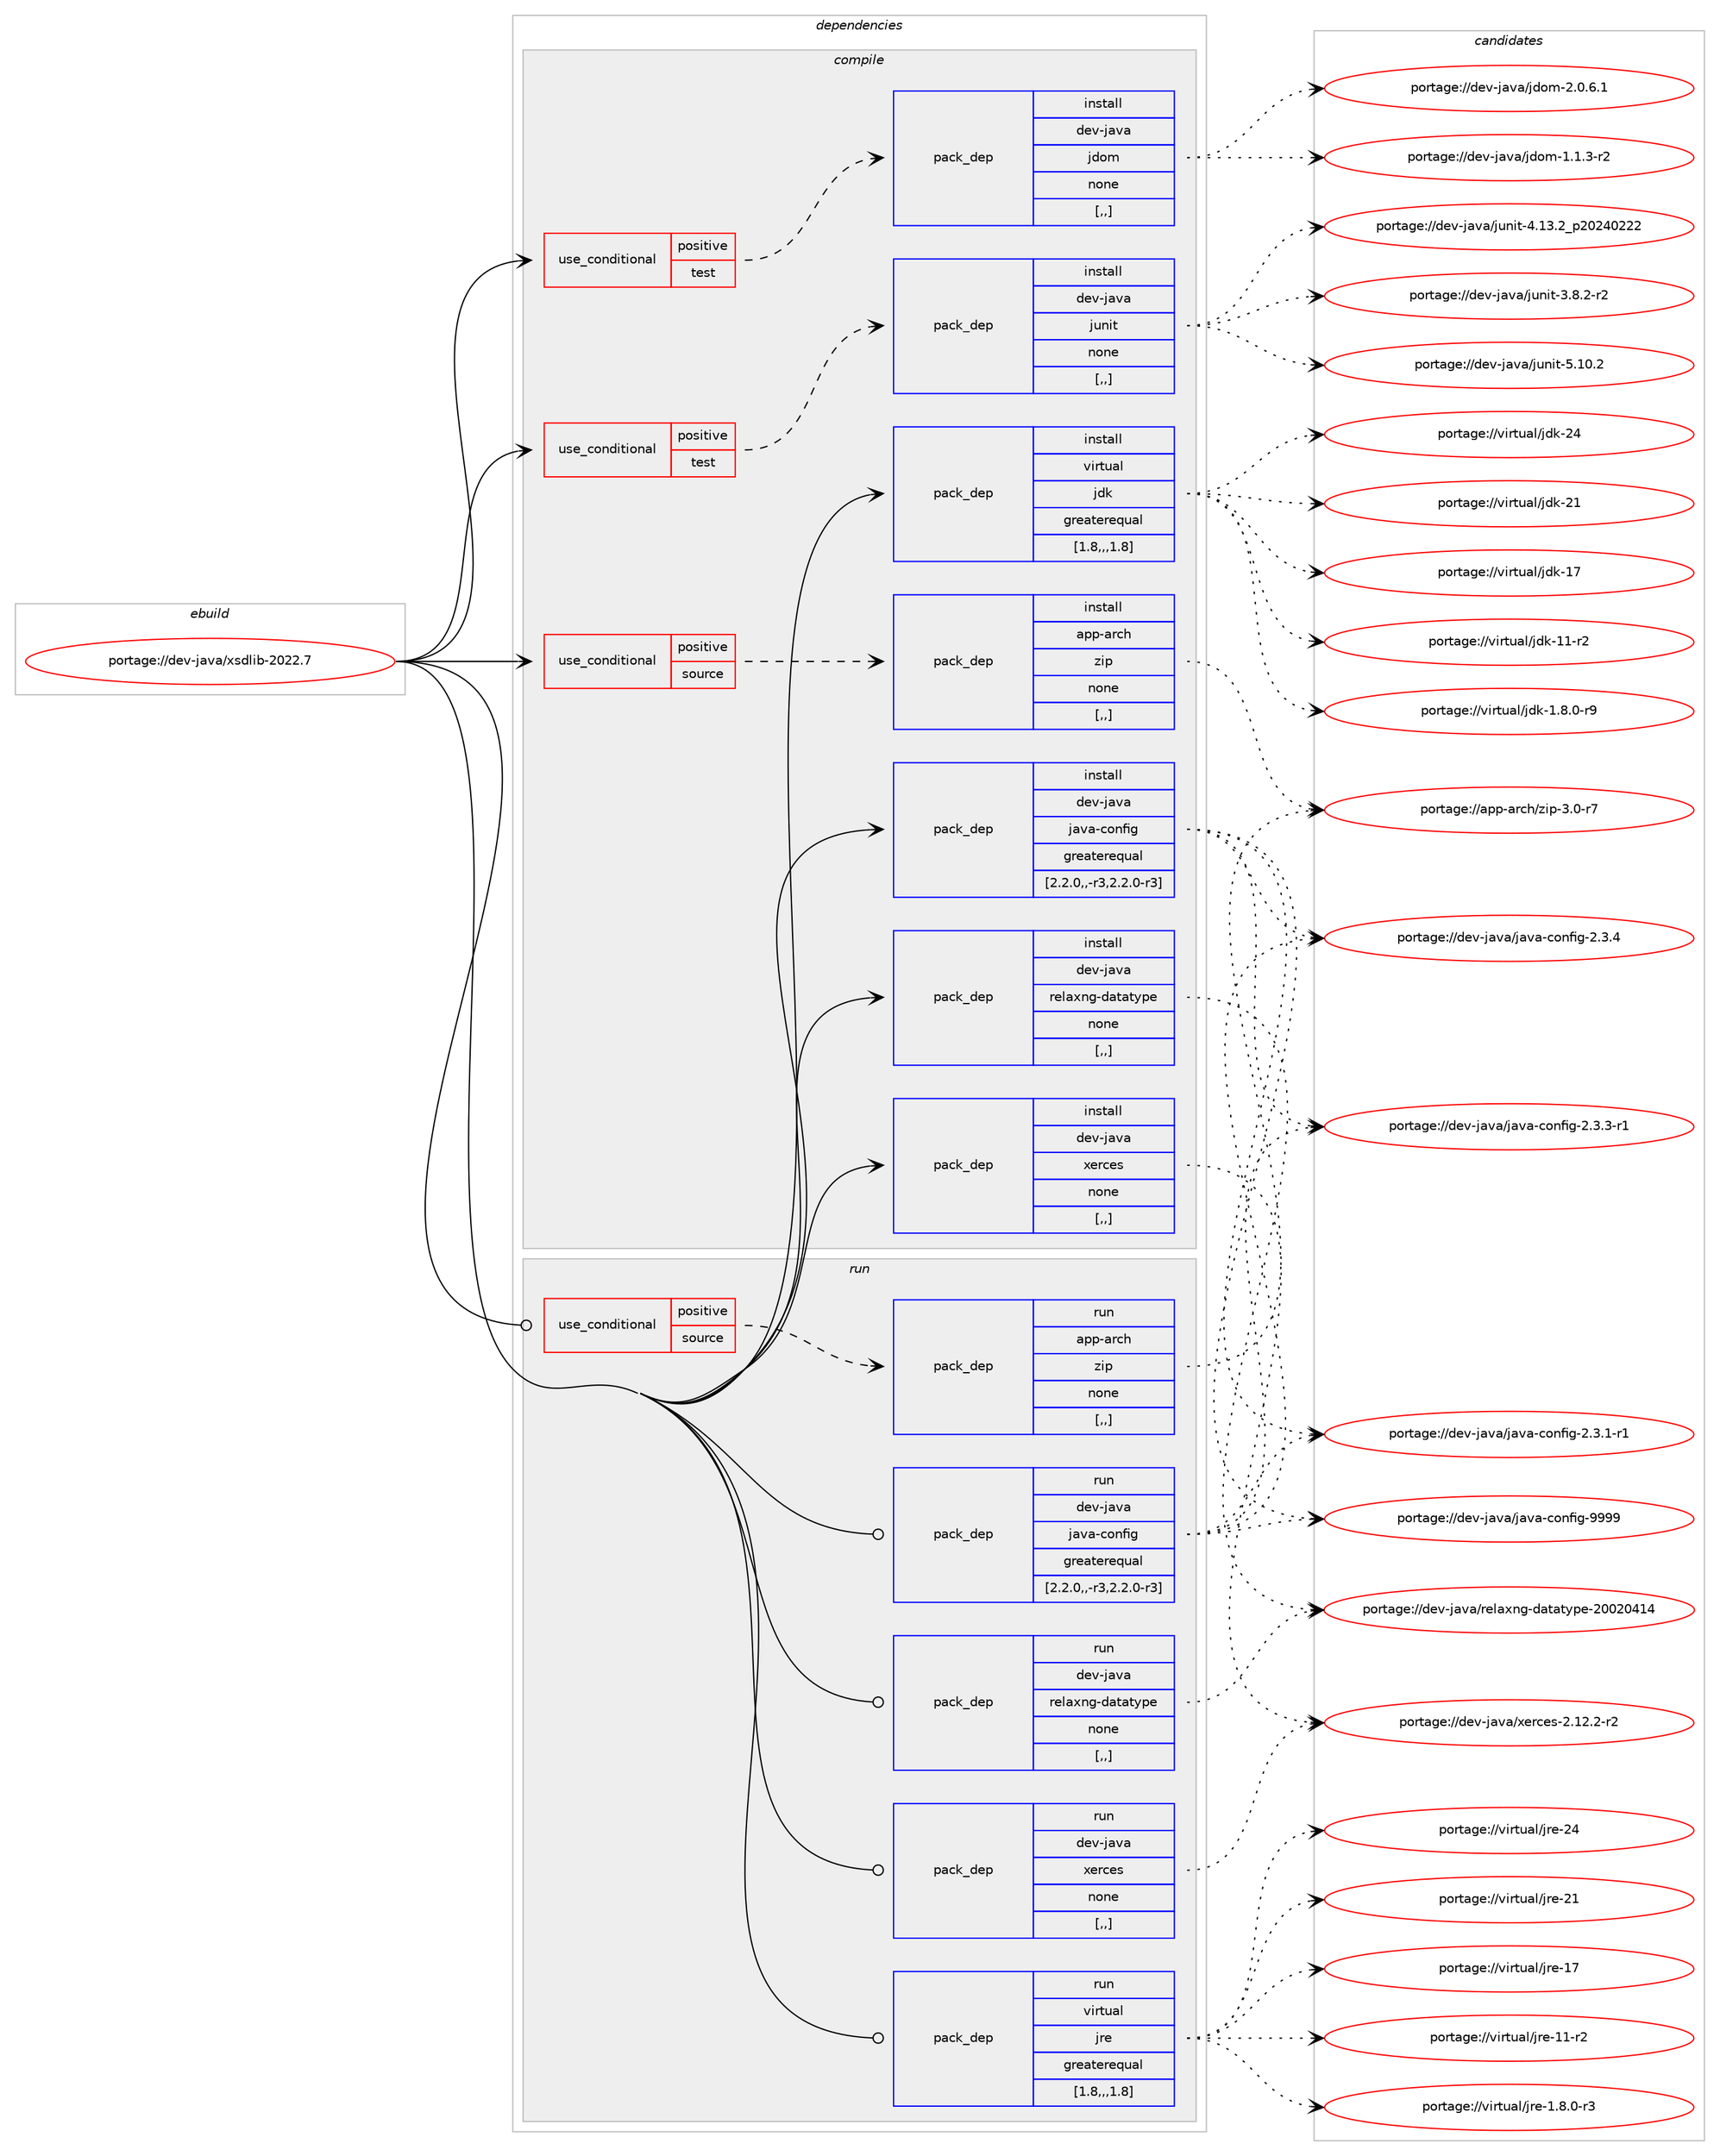 digraph prolog {

# *************
# Graph options
# *************

newrank=true;
concentrate=true;
compound=true;
graph [rankdir=LR,fontname=Helvetica,fontsize=10,ranksep=1.5];#, ranksep=2.5, nodesep=0.2];
edge  [arrowhead=vee];
node  [fontname=Helvetica,fontsize=10];

# **********
# The ebuild
# **********

subgraph cluster_leftcol {
color=gray;
label=<<i>ebuild</i>>;
id [label="portage://dev-java/xsdlib-2022.7", color=red, width=4, href="../dev-java/xsdlib-2022.7.svg"];
}

# ****************
# The dependencies
# ****************

subgraph cluster_midcol {
color=gray;
label=<<i>dependencies</i>>;
subgraph cluster_compile {
fillcolor="#eeeeee";
style=filled;
label=<<i>compile</i>>;
subgraph cond22649 {
dependency98300 [label=<<TABLE BORDER="0" CELLBORDER="1" CELLSPACING="0" CELLPADDING="4"><TR><TD ROWSPAN="3" CELLPADDING="10">use_conditional</TD></TR><TR><TD>positive</TD></TR><TR><TD>source</TD></TR></TABLE>>, shape=none, color=red];
subgraph pack74585 {
dependency98301 [label=<<TABLE BORDER="0" CELLBORDER="1" CELLSPACING="0" CELLPADDING="4" WIDTH="220"><TR><TD ROWSPAN="6" CELLPADDING="30">pack_dep</TD></TR><TR><TD WIDTH="110">install</TD></TR><TR><TD>app-arch</TD></TR><TR><TD>zip</TD></TR><TR><TD>none</TD></TR><TR><TD>[,,]</TD></TR></TABLE>>, shape=none, color=blue];
}
dependency98300:e -> dependency98301:w [weight=20,style="dashed",arrowhead="vee"];
}
id:e -> dependency98300:w [weight=20,style="solid",arrowhead="vee"];
subgraph cond22650 {
dependency98302 [label=<<TABLE BORDER="0" CELLBORDER="1" CELLSPACING="0" CELLPADDING="4"><TR><TD ROWSPAN="3" CELLPADDING="10">use_conditional</TD></TR><TR><TD>positive</TD></TR><TR><TD>test</TD></TR></TABLE>>, shape=none, color=red];
subgraph pack74586 {
dependency98303 [label=<<TABLE BORDER="0" CELLBORDER="1" CELLSPACING="0" CELLPADDING="4" WIDTH="220"><TR><TD ROWSPAN="6" CELLPADDING="30">pack_dep</TD></TR><TR><TD WIDTH="110">install</TD></TR><TR><TD>dev-java</TD></TR><TR><TD>jdom</TD></TR><TR><TD>none</TD></TR><TR><TD>[,,]</TD></TR></TABLE>>, shape=none, color=blue];
}
dependency98302:e -> dependency98303:w [weight=20,style="dashed",arrowhead="vee"];
}
id:e -> dependency98302:w [weight=20,style="solid",arrowhead="vee"];
subgraph cond22651 {
dependency98304 [label=<<TABLE BORDER="0" CELLBORDER="1" CELLSPACING="0" CELLPADDING="4"><TR><TD ROWSPAN="3" CELLPADDING="10">use_conditional</TD></TR><TR><TD>positive</TD></TR><TR><TD>test</TD></TR></TABLE>>, shape=none, color=red];
subgraph pack74587 {
dependency98305 [label=<<TABLE BORDER="0" CELLBORDER="1" CELLSPACING="0" CELLPADDING="4" WIDTH="220"><TR><TD ROWSPAN="6" CELLPADDING="30">pack_dep</TD></TR><TR><TD WIDTH="110">install</TD></TR><TR><TD>dev-java</TD></TR><TR><TD>junit</TD></TR><TR><TD>none</TD></TR><TR><TD>[,,]</TD></TR></TABLE>>, shape=none, color=blue];
}
dependency98304:e -> dependency98305:w [weight=20,style="dashed",arrowhead="vee"];
}
id:e -> dependency98304:w [weight=20,style="solid",arrowhead="vee"];
subgraph pack74588 {
dependency98306 [label=<<TABLE BORDER="0" CELLBORDER="1" CELLSPACING="0" CELLPADDING="4" WIDTH="220"><TR><TD ROWSPAN="6" CELLPADDING="30">pack_dep</TD></TR><TR><TD WIDTH="110">install</TD></TR><TR><TD>dev-java</TD></TR><TR><TD>java-config</TD></TR><TR><TD>greaterequal</TD></TR><TR><TD>[2.2.0,,-r3,2.2.0-r3]</TD></TR></TABLE>>, shape=none, color=blue];
}
id:e -> dependency98306:w [weight=20,style="solid",arrowhead="vee"];
subgraph pack74589 {
dependency98307 [label=<<TABLE BORDER="0" CELLBORDER="1" CELLSPACING="0" CELLPADDING="4" WIDTH="220"><TR><TD ROWSPAN="6" CELLPADDING="30">pack_dep</TD></TR><TR><TD WIDTH="110">install</TD></TR><TR><TD>dev-java</TD></TR><TR><TD>relaxng-datatype</TD></TR><TR><TD>none</TD></TR><TR><TD>[,,]</TD></TR></TABLE>>, shape=none, color=blue];
}
id:e -> dependency98307:w [weight=20,style="solid",arrowhead="vee"];
subgraph pack74590 {
dependency98308 [label=<<TABLE BORDER="0" CELLBORDER="1" CELLSPACING="0" CELLPADDING="4" WIDTH="220"><TR><TD ROWSPAN="6" CELLPADDING="30">pack_dep</TD></TR><TR><TD WIDTH="110">install</TD></TR><TR><TD>dev-java</TD></TR><TR><TD>xerces</TD></TR><TR><TD>none</TD></TR><TR><TD>[,,]</TD></TR></TABLE>>, shape=none, color=blue];
}
id:e -> dependency98308:w [weight=20,style="solid",arrowhead="vee"];
subgraph pack74591 {
dependency98309 [label=<<TABLE BORDER="0" CELLBORDER="1" CELLSPACING="0" CELLPADDING="4" WIDTH="220"><TR><TD ROWSPAN="6" CELLPADDING="30">pack_dep</TD></TR><TR><TD WIDTH="110">install</TD></TR><TR><TD>virtual</TD></TR><TR><TD>jdk</TD></TR><TR><TD>greaterequal</TD></TR><TR><TD>[1.8,,,1.8]</TD></TR></TABLE>>, shape=none, color=blue];
}
id:e -> dependency98309:w [weight=20,style="solid",arrowhead="vee"];
}
subgraph cluster_compileandrun {
fillcolor="#eeeeee";
style=filled;
label=<<i>compile and run</i>>;
}
subgraph cluster_run {
fillcolor="#eeeeee";
style=filled;
label=<<i>run</i>>;
subgraph cond22652 {
dependency98310 [label=<<TABLE BORDER="0" CELLBORDER="1" CELLSPACING="0" CELLPADDING="4"><TR><TD ROWSPAN="3" CELLPADDING="10">use_conditional</TD></TR><TR><TD>positive</TD></TR><TR><TD>source</TD></TR></TABLE>>, shape=none, color=red];
subgraph pack74592 {
dependency98311 [label=<<TABLE BORDER="0" CELLBORDER="1" CELLSPACING="0" CELLPADDING="4" WIDTH="220"><TR><TD ROWSPAN="6" CELLPADDING="30">pack_dep</TD></TR><TR><TD WIDTH="110">run</TD></TR><TR><TD>app-arch</TD></TR><TR><TD>zip</TD></TR><TR><TD>none</TD></TR><TR><TD>[,,]</TD></TR></TABLE>>, shape=none, color=blue];
}
dependency98310:e -> dependency98311:w [weight=20,style="dashed",arrowhead="vee"];
}
id:e -> dependency98310:w [weight=20,style="solid",arrowhead="odot"];
subgraph pack74593 {
dependency98312 [label=<<TABLE BORDER="0" CELLBORDER="1" CELLSPACING="0" CELLPADDING="4" WIDTH="220"><TR><TD ROWSPAN="6" CELLPADDING="30">pack_dep</TD></TR><TR><TD WIDTH="110">run</TD></TR><TR><TD>dev-java</TD></TR><TR><TD>java-config</TD></TR><TR><TD>greaterequal</TD></TR><TR><TD>[2.2.0,,-r3,2.2.0-r3]</TD></TR></TABLE>>, shape=none, color=blue];
}
id:e -> dependency98312:w [weight=20,style="solid",arrowhead="odot"];
subgraph pack74594 {
dependency98313 [label=<<TABLE BORDER="0" CELLBORDER="1" CELLSPACING="0" CELLPADDING="4" WIDTH="220"><TR><TD ROWSPAN="6" CELLPADDING="30">pack_dep</TD></TR><TR><TD WIDTH="110">run</TD></TR><TR><TD>dev-java</TD></TR><TR><TD>relaxng-datatype</TD></TR><TR><TD>none</TD></TR><TR><TD>[,,]</TD></TR></TABLE>>, shape=none, color=blue];
}
id:e -> dependency98313:w [weight=20,style="solid",arrowhead="odot"];
subgraph pack74595 {
dependency98314 [label=<<TABLE BORDER="0" CELLBORDER="1" CELLSPACING="0" CELLPADDING="4" WIDTH="220"><TR><TD ROWSPAN="6" CELLPADDING="30">pack_dep</TD></TR><TR><TD WIDTH="110">run</TD></TR><TR><TD>dev-java</TD></TR><TR><TD>xerces</TD></TR><TR><TD>none</TD></TR><TR><TD>[,,]</TD></TR></TABLE>>, shape=none, color=blue];
}
id:e -> dependency98314:w [weight=20,style="solid",arrowhead="odot"];
subgraph pack74596 {
dependency98315 [label=<<TABLE BORDER="0" CELLBORDER="1" CELLSPACING="0" CELLPADDING="4" WIDTH="220"><TR><TD ROWSPAN="6" CELLPADDING="30">pack_dep</TD></TR><TR><TD WIDTH="110">run</TD></TR><TR><TD>virtual</TD></TR><TR><TD>jre</TD></TR><TR><TD>greaterequal</TD></TR><TR><TD>[1.8,,,1.8]</TD></TR></TABLE>>, shape=none, color=blue];
}
id:e -> dependency98315:w [weight=20,style="solid",arrowhead="odot"];
}
}

# **************
# The candidates
# **************

subgraph cluster_choices {
rank=same;
color=gray;
label=<<i>candidates</i>>;

subgraph choice74585 {
color=black;
nodesep=1;
choice9711211245971149910447122105112455146484511455 [label="portage://app-arch/zip-3.0-r7", color=red, width=4,href="../app-arch/zip-3.0-r7.svg"];
dependency98301:e -> choice9711211245971149910447122105112455146484511455:w [style=dotted,weight="100"];
}
subgraph choice74586 {
color=black;
nodesep=1;
choice100101118451069711897471061001111094550464846544649 [label="portage://dev-java/jdom-2.0.6.1", color=red, width=4,href="../dev-java/jdom-2.0.6.1.svg"];
choice100101118451069711897471061001111094549464946514511450 [label="portage://dev-java/jdom-1.1.3-r2", color=red, width=4,href="../dev-java/jdom-1.1.3-r2.svg"];
dependency98303:e -> choice100101118451069711897471061001111094550464846544649:w [style=dotted,weight="100"];
dependency98303:e -> choice100101118451069711897471061001111094549464946514511450:w [style=dotted,weight="100"];
}
subgraph choice74587 {
color=black;
nodesep=1;
choice1001011184510697118974710611711010511645534649484650 [label="portage://dev-java/junit-5.10.2", color=red, width=4,href="../dev-java/junit-5.10.2.svg"];
choice1001011184510697118974710611711010511645524649514650951125048505248505050 [label="portage://dev-java/junit-4.13.2_p20240222", color=red, width=4,href="../dev-java/junit-4.13.2_p20240222.svg"];
choice100101118451069711897471061171101051164551465646504511450 [label="portage://dev-java/junit-3.8.2-r2", color=red, width=4,href="../dev-java/junit-3.8.2-r2.svg"];
dependency98305:e -> choice1001011184510697118974710611711010511645534649484650:w [style=dotted,weight="100"];
dependency98305:e -> choice1001011184510697118974710611711010511645524649514650951125048505248505050:w [style=dotted,weight="100"];
dependency98305:e -> choice100101118451069711897471061171101051164551465646504511450:w [style=dotted,weight="100"];
}
subgraph choice74588 {
color=black;
nodesep=1;
choice10010111845106971189747106971189745991111101021051034557575757 [label="portage://dev-java/java-config-9999", color=red, width=4,href="../dev-java/java-config-9999.svg"];
choice1001011184510697118974710697118974599111110102105103455046514652 [label="portage://dev-java/java-config-2.3.4", color=red, width=4,href="../dev-java/java-config-2.3.4.svg"];
choice10010111845106971189747106971189745991111101021051034550465146514511449 [label="portage://dev-java/java-config-2.3.3-r1", color=red, width=4,href="../dev-java/java-config-2.3.3-r1.svg"];
choice10010111845106971189747106971189745991111101021051034550465146494511449 [label="portage://dev-java/java-config-2.3.1-r1", color=red, width=4,href="../dev-java/java-config-2.3.1-r1.svg"];
dependency98306:e -> choice10010111845106971189747106971189745991111101021051034557575757:w [style=dotted,weight="100"];
dependency98306:e -> choice1001011184510697118974710697118974599111110102105103455046514652:w [style=dotted,weight="100"];
dependency98306:e -> choice10010111845106971189747106971189745991111101021051034550465146514511449:w [style=dotted,weight="100"];
dependency98306:e -> choice10010111845106971189747106971189745991111101021051034550465146494511449:w [style=dotted,weight="100"];
}
subgraph choice74589 {
color=black;
nodesep=1;
choice1001011184510697118974711410110897120110103451009711697116121112101455048485048524952 [label="portage://dev-java/relaxng-datatype-20020414", color=red, width=4,href="../dev-java/relaxng-datatype-20020414.svg"];
dependency98307:e -> choice1001011184510697118974711410110897120110103451009711697116121112101455048485048524952:w [style=dotted,weight="100"];
}
subgraph choice74590 {
color=black;
nodesep=1;
choice1001011184510697118974712010111499101115455046495046504511450 [label="portage://dev-java/xerces-2.12.2-r2", color=red, width=4,href="../dev-java/xerces-2.12.2-r2.svg"];
dependency98308:e -> choice1001011184510697118974712010111499101115455046495046504511450:w [style=dotted,weight="100"];
}
subgraph choice74591 {
color=black;
nodesep=1;
choice1181051141161179710847106100107455052 [label="portage://virtual/jdk-24", color=red, width=4,href="../virtual/jdk-24.svg"];
choice1181051141161179710847106100107455049 [label="portage://virtual/jdk-21", color=red, width=4,href="../virtual/jdk-21.svg"];
choice1181051141161179710847106100107454955 [label="portage://virtual/jdk-17", color=red, width=4,href="../virtual/jdk-17.svg"];
choice11810511411611797108471061001074549494511450 [label="portage://virtual/jdk-11-r2", color=red, width=4,href="../virtual/jdk-11-r2.svg"];
choice11810511411611797108471061001074549465646484511457 [label="portage://virtual/jdk-1.8.0-r9", color=red, width=4,href="../virtual/jdk-1.8.0-r9.svg"];
dependency98309:e -> choice1181051141161179710847106100107455052:w [style=dotted,weight="100"];
dependency98309:e -> choice1181051141161179710847106100107455049:w [style=dotted,weight="100"];
dependency98309:e -> choice1181051141161179710847106100107454955:w [style=dotted,weight="100"];
dependency98309:e -> choice11810511411611797108471061001074549494511450:w [style=dotted,weight="100"];
dependency98309:e -> choice11810511411611797108471061001074549465646484511457:w [style=dotted,weight="100"];
}
subgraph choice74592 {
color=black;
nodesep=1;
choice9711211245971149910447122105112455146484511455 [label="portage://app-arch/zip-3.0-r7", color=red, width=4,href="../app-arch/zip-3.0-r7.svg"];
dependency98311:e -> choice9711211245971149910447122105112455146484511455:w [style=dotted,weight="100"];
}
subgraph choice74593 {
color=black;
nodesep=1;
choice10010111845106971189747106971189745991111101021051034557575757 [label="portage://dev-java/java-config-9999", color=red, width=4,href="../dev-java/java-config-9999.svg"];
choice1001011184510697118974710697118974599111110102105103455046514652 [label="portage://dev-java/java-config-2.3.4", color=red, width=4,href="../dev-java/java-config-2.3.4.svg"];
choice10010111845106971189747106971189745991111101021051034550465146514511449 [label="portage://dev-java/java-config-2.3.3-r1", color=red, width=4,href="../dev-java/java-config-2.3.3-r1.svg"];
choice10010111845106971189747106971189745991111101021051034550465146494511449 [label="portage://dev-java/java-config-2.3.1-r1", color=red, width=4,href="../dev-java/java-config-2.3.1-r1.svg"];
dependency98312:e -> choice10010111845106971189747106971189745991111101021051034557575757:w [style=dotted,weight="100"];
dependency98312:e -> choice1001011184510697118974710697118974599111110102105103455046514652:w [style=dotted,weight="100"];
dependency98312:e -> choice10010111845106971189747106971189745991111101021051034550465146514511449:w [style=dotted,weight="100"];
dependency98312:e -> choice10010111845106971189747106971189745991111101021051034550465146494511449:w [style=dotted,weight="100"];
}
subgraph choice74594 {
color=black;
nodesep=1;
choice1001011184510697118974711410110897120110103451009711697116121112101455048485048524952 [label="portage://dev-java/relaxng-datatype-20020414", color=red, width=4,href="../dev-java/relaxng-datatype-20020414.svg"];
dependency98313:e -> choice1001011184510697118974711410110897120110103451009711697116121112101455048485048524952:w [style=dotted,weight="100"];
}
subgraph choice74595 {
color=black;
nodesep=1;
choice1001011184510697118974712010111499101115455046495046504511450 [label="portage://dev-java/xerces-2.12.2-r2", color=red, width=4,href="../dev-java/xerces-2.12.2-r2.svg"];
dependency98314:e -> choice1001011184510697118974712010111499101115455046495046504511450:w [style=dotted,weight="100"];
}
subgraph choice74596 {
color=black;
nodesep=1;
choice1181051141161179710847106114101455052 [label="portage://virtual/jre-24", color=red, width=4,href="../virtual/jre-24.svg"];
choice1181051141161179710847106114101455049 [label="portage://virtual/jre-21", color=red, width=4,href="../virtual/jre-21.svg"];
choice1181051141161179710847106114101454955 [label="portage://virtual/jre-17", color=red, width=4,href="../virtual/jre-17.svg"];
choice11810511411611797108471061141014549494511450 [label="portage://virtual/jre-11-r2", color=red, width=4,href="../virtual/jre-11-r2.svg"];
choice11810511411611797108471061141014549465646484511451 [label="portage://virtual/jre-1.8.0-r3", color=red, width=4,href="../virtual/jre-1.8.0-r3.svg"];
dependency98315:e -> choice1181051141161179710847106114101455052:w [style=dotted,weight="100"];
dependency98315:e -> choice1181051141161179710847106114101455049:w [style=dotted,weight="100"];
dependency98315:e -> choice1181051141161179710847106114101454955:w [style=dotted,weight="100"];
dependency98315:e -> choice11810511411611797108471061141014549494511450:w [style=dotted,weight="100"];
dependency98315:e -> choice11810511411611797108471061141014549465646484511451:w [style=dotted,weight="100"];
}
}

}
